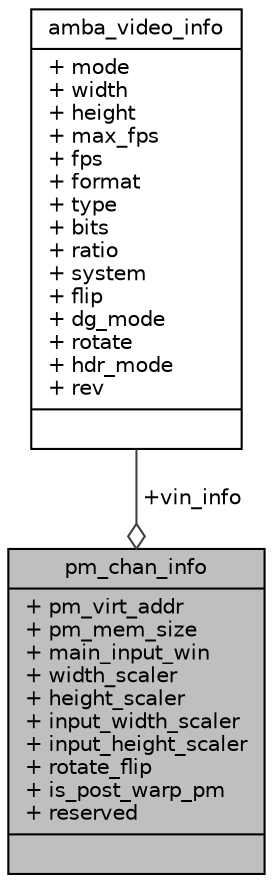 digraph "pm_chan_info"
{
 // INTERACTIVE_SVG=YES
 // LATEX_PDF_SIZE
  bgcolor="transparent";
  edge [fontname="Helvetica",fontsize="10",labelfontname="Helvetica",labelfontsize="10"];
  node [fontname="Helvetica",fontsize="10",shape=record];
  Node1 [label="{pm_chan_info\n|+ pm_virt_addr\l+ pm_mem_size\l+ main_input_win\l+ width_scaler\l+ height_scaler\l+ input_width_scaler\l+ input_height_scaler\l+ rotate_flip\l+ is_post_warp_pm\l+ reserved\l|}",height=0.2,width=0.4,color="black", fillcolor="grey75", style="filled", fontcolor="black",tooltip=" "];
  Node2 -> Node1 [color="grey25",fontsize="10",style="solid",label=" +vin_info" ,arrowhead="odiamond",fontname="Helvetica"];
  Node2 [label="{amba_video_info\n|+ mode\l+ width\l+ height\l+ max_fps\l+ fps\l+ format\l+ type\l+ bits\l+ ratio\l+ system\l+ flip\l+ dg_mode\l+ rotate\l+ hdr_mode\l+ rev\l|}",height=0.2,width=0.4,color="black",URL="$da/dae/structamba__video__info.html",tooltip="Amba video info."];
}
